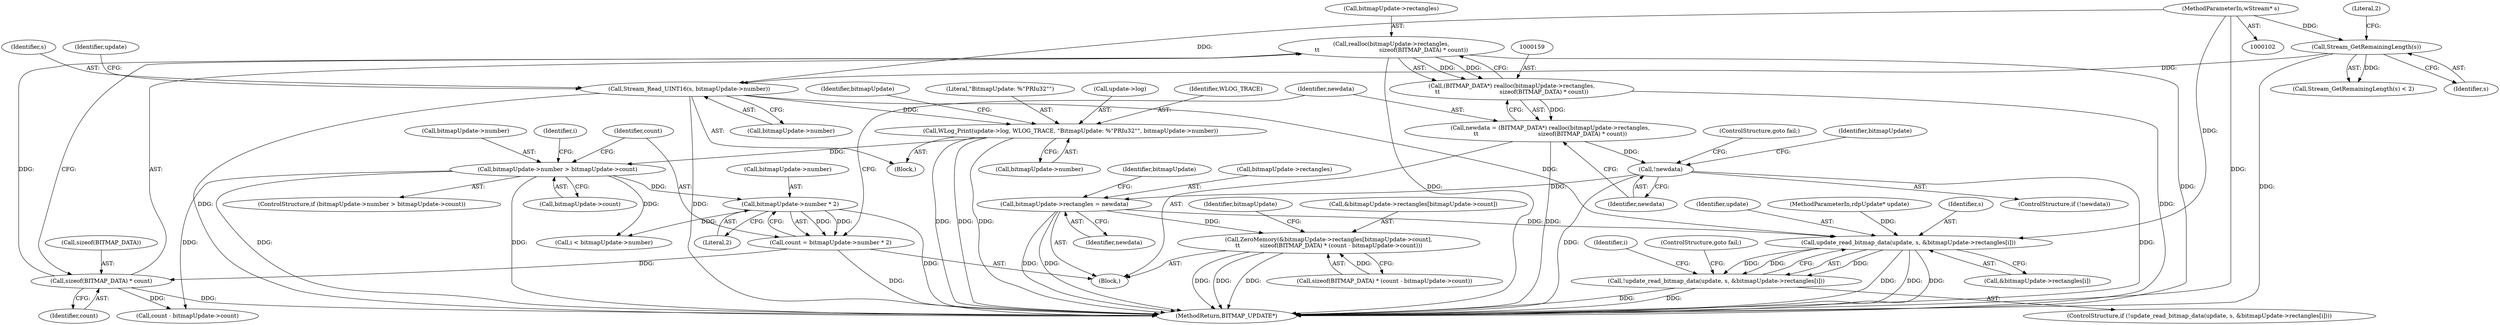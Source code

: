 digraph "1_FreeRDP_445a5a42c500ceb80f8fa7f2c11f3682538033f3@API" {
"1000160" [label="(Call,realloc(bitmapUpdate->rectangles,\n\t\t                                 sizeof(BITMAP_DATA) * count))"];
"1000164" [label="(Call,sizeof(BITMAP_DATA) * count)"];
"1000149" [label="(Call,count = bitmapUpdate->number * 2)"];
"1000151" [label="(Call,bitmapUpdate->number * 2)"];
"1000139" [label="(Call,bitmapUpdate->number > bitmapUpdate->count)"];
"1000129" [label="(Call,WLog_Print(update->log, WLOG_TRACE, \"BitmapUpdate: %\"PRIu32\"\", bitmapUpdate->number))"];
"1000124" [label="(Call,Stream_Read_UINT16(s, bitmapUpdate->number))"];
"1000120" [label="(Call,Stream_GetRemainingLength(s))"];
"1000104" [label="(MethodParameterIn,wStream* s)"];
"1000158" [label="(Call,(BITMAP_DATA*) realloc(bitmapUpdate->rectangles,\n\t\t                                 sizeof(BITMAP_DATA) * count))"];
"1000156" [label="(Call,newdata = (BITMAP_DATA*) realloc(bitmapUpdate->rectangles,\n\t\t                                 sizeof(BITMAP_DATA) * count))"];
"1000169" [label="(Call,!newdata)"];
"1000172" [label="(Call,bitmapUpdate->rectangles = newdata)"];
"1000177" [label="(Call,ZeroMemory(&bitmapUpdate->rectangles[bitmapUpdate->count],\n\t\t           sizeof(BITMAP_DATA) * (count - bitmapUpdate->count)))"];
"1000213" [label="(Call,update_read_bitmap_data(update, s, &bitmapUpdate->rectangles[i]))"];
"1000212" [label="(Call,!update_read_bitmap_data(update, s, &bitmapUpdate->rectangles[i]))"];
"1000209" [label="(Identifier,i)"];
"1000133" [label="(Identifier,WLOG_TRACE)"];
"1000143" [label="(Call,bitmapUpdate->count)"];
"1000173" [label="(Call,bitmapUpdate->rectangles)"];
"1000161" [label="(Call,bitmapUpdate->rectangles)"];
"1000124" [label="(Call,Stream_Read_UINT16(s, bitmapUpdate->number))"];
"1000177" [label="(Call,ZeroMemory(&bitmapUpdate->rectangles[bitmapUpdate->count],\n\t\t           sizeof(BITMAP_DATA) * (count - bitmapUpdate->count)))"];
"1000156" [label="(Call,newdata = (BITMAP_DATA*) realloc(bitmapUpdate->rectangles,\n\t\t                                 sizeof(BITMAP_DATA) * count))"];
"1000168" [label="(ControlStructure,if (!newdata))"];
"1000150" [label="(Identifier,count)"];
"1000141" [label="(Identifier,bitmapUpdate)"];
"1000134" [label="(Literal,\"BitmapUpdate: %\"PRIu32\"\")"];
"1000186" [label="(Call,sizeof(BITMAP_DATA) * (count - bitmapUpdate->count))"];
"1000203" [label="(Call,i < bitmapUpdate->number)"];
"1000155" [label="(Literal,2)"];
"1000152" [label="(Call,bitmapUpdate->number)"];
"1000125" [label="(Identifier,s)"];
"1000212" [label="(Call,!update_read_bitmap_data(update, s, &bitmapUpdate->rectangles[i]))"];
"1000164" [label="(Call,sizeof(BITMAP_DATA) * count)"];
"1000119" [label="(Call,Stream_GetRemainingLength(s) < 2)"];
"1000174" [label="(Identifier,bitmapUpdate)"];
"1000140" [label="(Call,bitmapUpdate->number)"];
"1000120" [label="(Call,Stream_GetRemainingLength(s))"];
"1000105" [label="(Block,)"];
"1000129" [label="(Call,WLog_Print(update->log, WLOG_TRACE, \"BitmapUpdate: %\"PRIu32\"\", bitmapUpdate->number))"];
"1000171" [label="(ControlStructure,goto fail;)"];
"1000211" [label="(ControlStructure,if (!update_read_bitmap_data(update, s, &bitmapUpdate->rectangles[i])))"];
"1000138" [label="(ControlStructure,if (bitmapUpdate->number > bitmapUpdate->count))"];
"1000157" [label="(Identifier,newdata)"];
"1000214" [label="(Identifier,update)"];
"1000126" [label="(Call,bitmapUpdate->number)"];
"1000130" [label="(Call,update->log)"];
"1000178" [label="(Call,&bitmapUpdate->rectangles[bitmapUpdate->count])"];
"1000201" [label="(Identifier,i)"];
"1000189" [label="(Call,count - bitmapUpdate->count)"];
"1000176" [label="(Identifier,newdata)"];
"1000213" [label="(Call,update_read_bitmap_data(update, s, &bitmapUpdate->rectangles[i]))"];
"1000233" [label="(MethodReturn,BITMAP_UPDATE*)"];
"1000135" [label="(Call,bitmapUpdate->number)"];
"1000170" [label="(Identifier,newdata)"];
"1000146" [label="(Block,)"];
"1000121" [label="(Identifier,s)"];
"1000103" [label="(MethodParameterIn,rdpUpdate* update)"];
"1000139" [label="(Call,bitmapUpdate->number > bitmapUpdate->count)"];
"1000215" [label="(Identifier,s)"];
"1000158" [label="(Call,(BITMAP_DATA*) realloc(bitmapUpdate->rectangles,\n\t\t                                 sizeof(BITMAP_DATA) * count))"];
"1000196" [label="(Identifier,bitmapUpdate)"];
"1000149" [label="(Call,count = bitmapUpdate->number * 2)"];
"1000122" [label="(Literal,2)"];
"1000172" [label="(Call,bitmapUpdate->rectangles = newdata)"];
"1000216" [label="(Call,&bitmapUpdate->rectangles[i])"];
"1000160" [label="(Call,realloc(bitmapUpdate->rectangles,\n\t\t                                 sizeof(BITMAP_DATA) * count))"];
"1000181" [label="(Identifier,bitmapUpdate)"];
"1000131" [label="(Identifier,update)"];
"1000167" [label="(Identifier,count)"];
"1000104" [label="(MethodParameterIn,wStream* s)"];
"1000222" [label="(ControlStructure,goto fail;)"];
"1000151" [label="(Call,bitmapUpdate->number * 2)"];
"1000169" [label="(Call,!newdata)"];
"1000165" [label="(Call,sizeof(BITMAP_DATA))"];
"1000160" -> "1000158"  [label="AST: "];
"1000160" -> "1000164"  [label="CFG: "];
"1000161" -> "1000160"  [label="AST: "];
"1000164" -> "1000160"  [label="AST: "];
"1000158" -> "1000160"  [label="CFG: "];
"1000160" -> "1000233"  [label="DDG: "];
"1000160" -> "1000233"  [label="DDG: "];
"1000160" -> "1000158"  [label="DDG: "];
"1000160" -> "1000158"  [label="DDG: "];
"1000164" -> "1000160"  [label="DDG: "];
"1000164" -> "1000167"  [label="CFG: "];
"1000165" -> "1000164"  [label="AST: "];
"1000167" -> "1000164"  [label="AST: "];
"1000164" -> "1000233"  [label="DDG: "];
"1000149" -> "1000164"  [label="DDG: "];
"1000164" -> "1000189"  [label="DDG: "];
"1000149" -> "1000146"  [label="AST: "];
"1000149" -> "1000151"  [label="CFG: "];
"1000150" -> "1000149"  [label="AST: "];
"1000151" -> "1000149"  [label="AST: "];
"1000157" -> "1000149"  [label="CFG: "];
"1000149" -> "1000233"  [label="DDG: "];
"1000151" -> "1000149"  [label="DDG: "];
"1000151" -> "1000149"  [label="DDG: "];
"1000151" -> "1000155"  [label="CFG: "];
"1000152" -> "1000151"  [label="AST: "];
"1000155" -> "1000151"  [label="AST: "];
"1000151" -> "1000233"  [label="DDG: "];
"1000139" -> "1000151"  [label="DDG: "];
"1000151" -> "1000203"  [label="DDG: "];
"1000139" -> "1000138"  [label="AST: "];
"1000139" -> "1000143"  [label="CFG: "];
"1000140" -> "1000139"  [label="AST: "];
"1000143" -> "1000139"  [label="AST: "];
"1000150" -> "1000139"  [label="CFG: "];
"1000201" -> "1000139"  [label="CFG: "];
"1000139" -> "1000233"  [label="DDG: "];
"1000139" -> "1000233"  [label="DDG: "];
"1000129" -> "1000139"  [label="DDG: "];
"1000139" -> "1000189"  [label="DDG: "];
"1000139" -> "1000203"  [label="DDG: "];
"1000129" -> "1000105"  [label="AST: "];
"1000129" -> "1000135"  [label="CFG: "];
"1000130" -> "1000129"  [label="AST: "];
"1000133" -> "1000129"  [label="AST: "];
"1000134" -> "1000129"  [label="AST: "];
"1000135" -> "1000129"  [label="AST: "];
"1000141" -> "1000129"  [label="CFG: "];
"1000129" -> "1000233"  [label="DDG: "];
"1000129" -> "1000233"  [label="DDG: "];
"1000129" -> "1000233"  [label="DDG: "];
"1000124" -> "1000129"  [label="DDG: "];
"1000124" -> "1000105"  [label="AST: "];
"1000124" -> "1000126"  [label="CFG: "];
"1000125" -> "1000124"  [label="AST: "];
"1000126" -> "1000124"  [label="AST: "];
"1000131" -> "1000124"  [label="CFG: "];
"1000124" -> "1000233"  [label="DDG: "];
"1000124" -> "1000233"  [label="DDG: "];
"1000120" -> "1000124"  [label="DDG: "];
"1000104" -> "1000124"  [label="DDG: "];
"1000124" -> "1000213"  [label="DDG: "];
"1000120" -> "1000119"  [label="AST: "];
"1000120" -> "1000121"  [label="CFG: "];
"1000121" -> "1000120"  [label="AST: "];
"1000122" -> "1000120"  [label="CFG: "];
"1000120" -> "1000233"  [label="DDG: "];
"1000120" -> "1000119"  [label="DDG: "];
"1000104" -> "1000120"  [label="DDG: "];
"1000104" -> "1000102"  [label="AST: "];
"1000104" -> "1000233"  [label="DDG: "];
"1000104" -> "1000213"  [label="DDG: "];
"1000158" -> "1000156"  [label="AST: "];
"1000159" -> "1000158"  [label="AST: "];
"1000156" -> "1000158"  [label="CFG: "];
"1000158" -> "1000233"  [label="DDG: "];
"1000158" -> "1000156"  [label="DDG: "];
"1000156" -> "1000146"  [label="AST: "];
"1000157" -> "1000156"  [label="AST: "];
"1000170" -> "1000156"  [label="CFG: "];
"1000156" -> "1000233"  [label="DDG: "];
"1000156" -> "1000169"  [label="DDG: "];
"1000169" -> "1000168"  [label="AST: "];
"1000169" -> "1000170"  [label="CFG: "];
"1000170" -> "1000169"  [label="AST: "];
"1000171" -> "1000169"  [label="CFG: "];
"1000174" -> "1000169"  [label="CFG: "];
"1000169" -> "1000233"  [label="DDG: "];
"1000169" -> "1000233"  [label="DDG: "];
"1000169" -> "1000172"  [label="DDG: "];
"1000172" -> "1000146"  [label="AST: "];
"1000172" -> "1000176"  [label="CFG: "];
"1000173" -> "1000172"  [label="AST: "];
"1000176" -> "1000172"  [label="AST: "];
"1000181" -> "1000172"  [label="CFG: "];
"1000172" -> "1000233"  [label="DDG: "];
"1000172" -> "1000233"  [label="DDG: "];
"1000172" -> "1000177"  [label="DDG: "];
"1000172" -> "1000213"  [label="DDG: "];
"1000177" -> "1000146"  [label="AST: "];
"1000177" -> "1000186"  [label="CFG: "];
"1000178" -> "1000177"  [label="AST: "];
"1000186" -> "1000177"  [label="AST: "];
"1000196" -> "1000177"  [label="CFG: "];
"1000177" -> "1000233"  [label="DDG: "];
"1000177" -> "1000233"  [label="DDG: "];
"1000177" -> "1000233"  [label="DDG: "];
"1000186" -> "1000177"  [label="DDG: "];
"1000213" -> "1000212"  [label="AST: "];
"1000213" -> "1000216"  [label="CFG: "];
"1000214" -> "1000213"  [label="AST: "];
"1000215" -> "1000213"  [label="AST: "];
"1000216" -> "1000213"  [label="AST: "];
"1000212" -> "1000213"  [label="CFG: "];
"1000213" -> "1000233"  [label="DDG: "];
"1000213" -> "1000233"  [label="DDG: "];
"1000213" -> "1000233"  [label="DDG: "];
"1000213" -> "1000212"  [label="DDG: "];
"1000213" -> "1000212"  [label="DDG: "];
"1000213" -> "1000212"  [label="DDG: "];
"1000103" -> "1000213"  [label="DDG: "];
"1000212" -> "1000211"  [label="AST: "];
"1000222" -> "1000212"  [label="CFG: "];
"1000209" -> "1000212"  [label="CFG: "];
"1000212" -> "1000233"  [label="DDG: "];
"1000212" -> "1000233"  [label="DDG: "];
}
